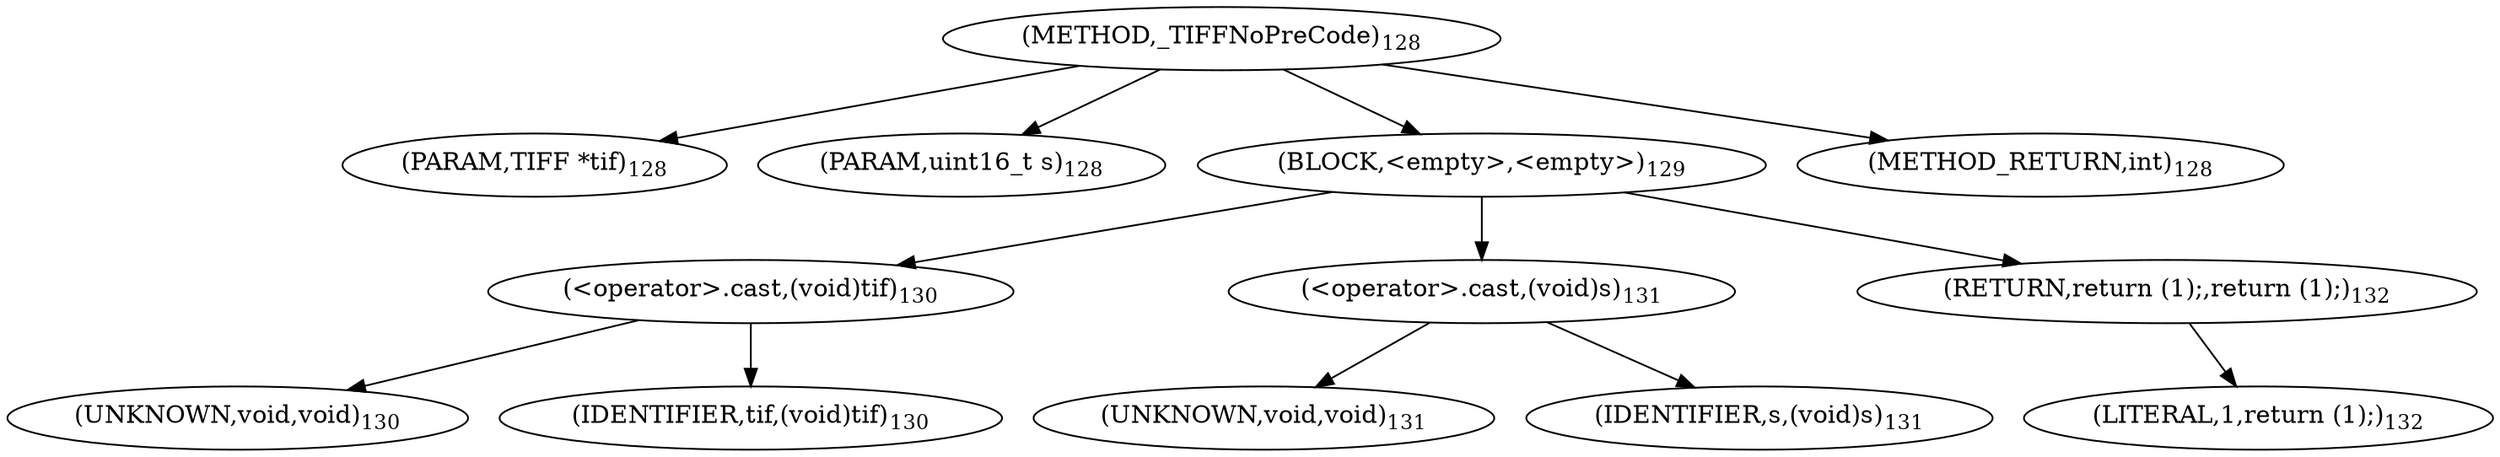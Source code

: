 digraph "_TIFFNoPreCode" {  
"1909" [label = <(METHOD,_TIFFNoPreCode)<SUB>128</SUB>> ]
"1910" [label = <(PARAM,TIFF *tif)<SUB>128</SUB>> ]
"1911" [label = <(PARAM,uint16_t s)<SUB>128</SUB>> ]
"1912" [label = <(BLOCK,&lt;empty&gt;,&lt;empty&gt;)<SUB>129</SUB>> ]
"1913" [label = <(&lt;operator&gt;.cast,(void)tif)<SUB>130</SUB>> ]
"1914" [label = <(UNKNOWN,void,void)<SUB>130</SUB>> ]
"1915" [label = <(IDENTIFIER,tif,(void)tif)<SUB>130</SUB>> ]
"1916" [label = <(&lt;operator&gt;.cast,(void)s)<SUB>131</SUB>> ]
"1917" [label = <(UNKNOWN,void,void)<SUB>131</SUB>> ]
"1918" [label = <(IDENTIFIER,s,(void)s)<SUB>131</SUB>> ]
"1919" [label = <(RETURN,return (1);,return (1);)<SUB>132</SUB>> ]
"1920" [label = <(LITERAL,1,return (1);)<SUB>132</SUB>> ]
"1921" [label = <(METHOD_RETURN,int)<SUB>128</SUB>> ]
  "1909" -> "1910" 
  "1909" -> "1911" 
  "1909" -> "1912" 
  "1909" -> "1921" 
  "1912" -> "1913" 
  "1912" -> "1916" 
  "1912" -> "1919" 
  "1913" -> "1914" 
  "1913" -> "1915" 
  "1916" -> "1917" 
  "1916" -> "1918" 
  "1919" -> "1920" 
}
